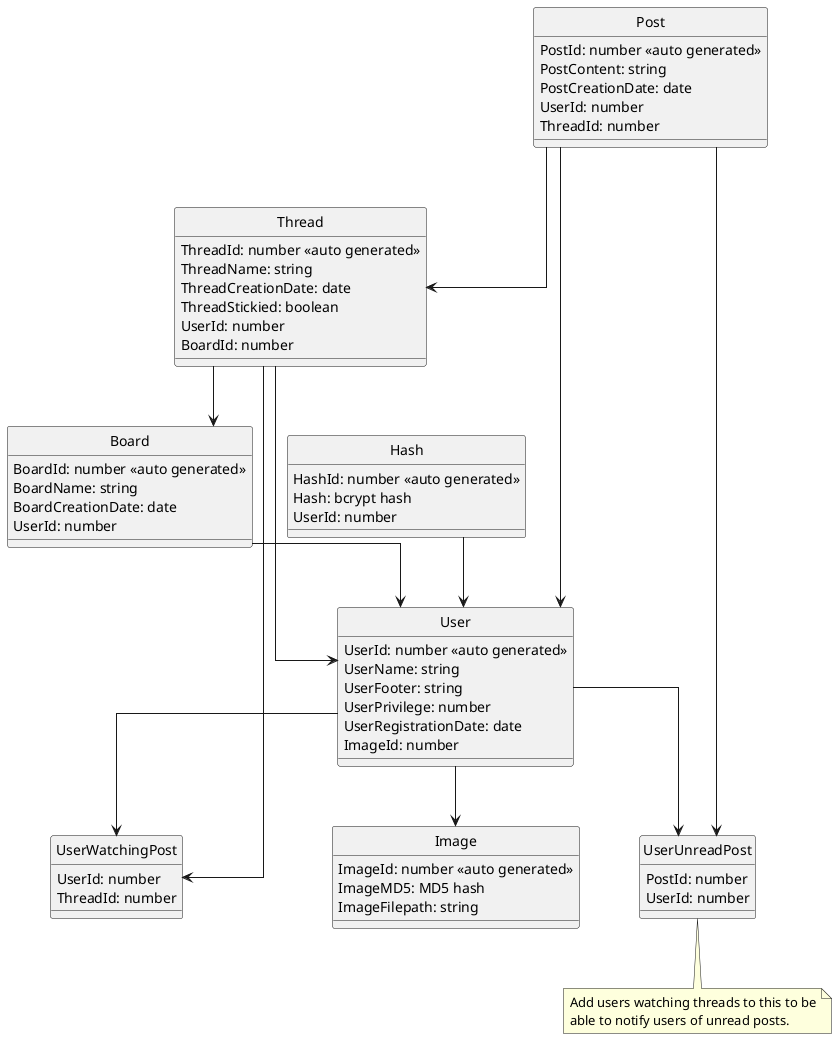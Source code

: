 @startuml
' Detta är en UML fil som definerar mitt ER diagram.
' Bilden genereras sedan av programmet plantuml.

hide circle
skinparam linetype ortho
' left to right direction

entity "Image" as image {
	ImageId: number <<auto generated>>
	ImageMD5: MD5 hash
	ImageFilepath: string
}

entity "User" as user {
	UserId: number <<auto generated>>
	UserName: string
	UserFooter: string
	UserPrivilege: number
	UserRegistrationDate: date
	ImageId: number
}

user --> image

entity "Hash" as hash {
	HashId: number <<auto generated>>
	Hash: bcrypt hash
	UserId: number
}

hash --> user

entity "Board" as board {
	BoardId: number <<auto generated>>
	BoardName: string
	BoardCreationDate: date
	UserId: number
}

board --> user

entity "Thread" as thread {
	ThreadId: number <<auto generated>>
	ThreadName: string
	ThreadCreationDate: date
	ThreadStickied: boolean
	UserId: number
	BoardId: number
}

thread --> user
thread --> board

entity "Post" as post {
	PostId: number <<auto generated>>
	PostContent: string
	PostCreationDate: date
	UserId: number
	ThreadId: number
}

post --> user
post --> thread

entity "UserWatchingPost" as userwatchingthread {
	UserId: number
	ThreadId: number
}

user --> userwatchingthread
thread --> userwatchingthread

entity "UserUnreadPost" as userunreadpost {
	PostId: number
	UserId: number
}

post --> userunreadpost
user --> userunreadpost

note bottom
Add users watching threads to this to be
able to notify users of unread posts.
endnote

@enduml
